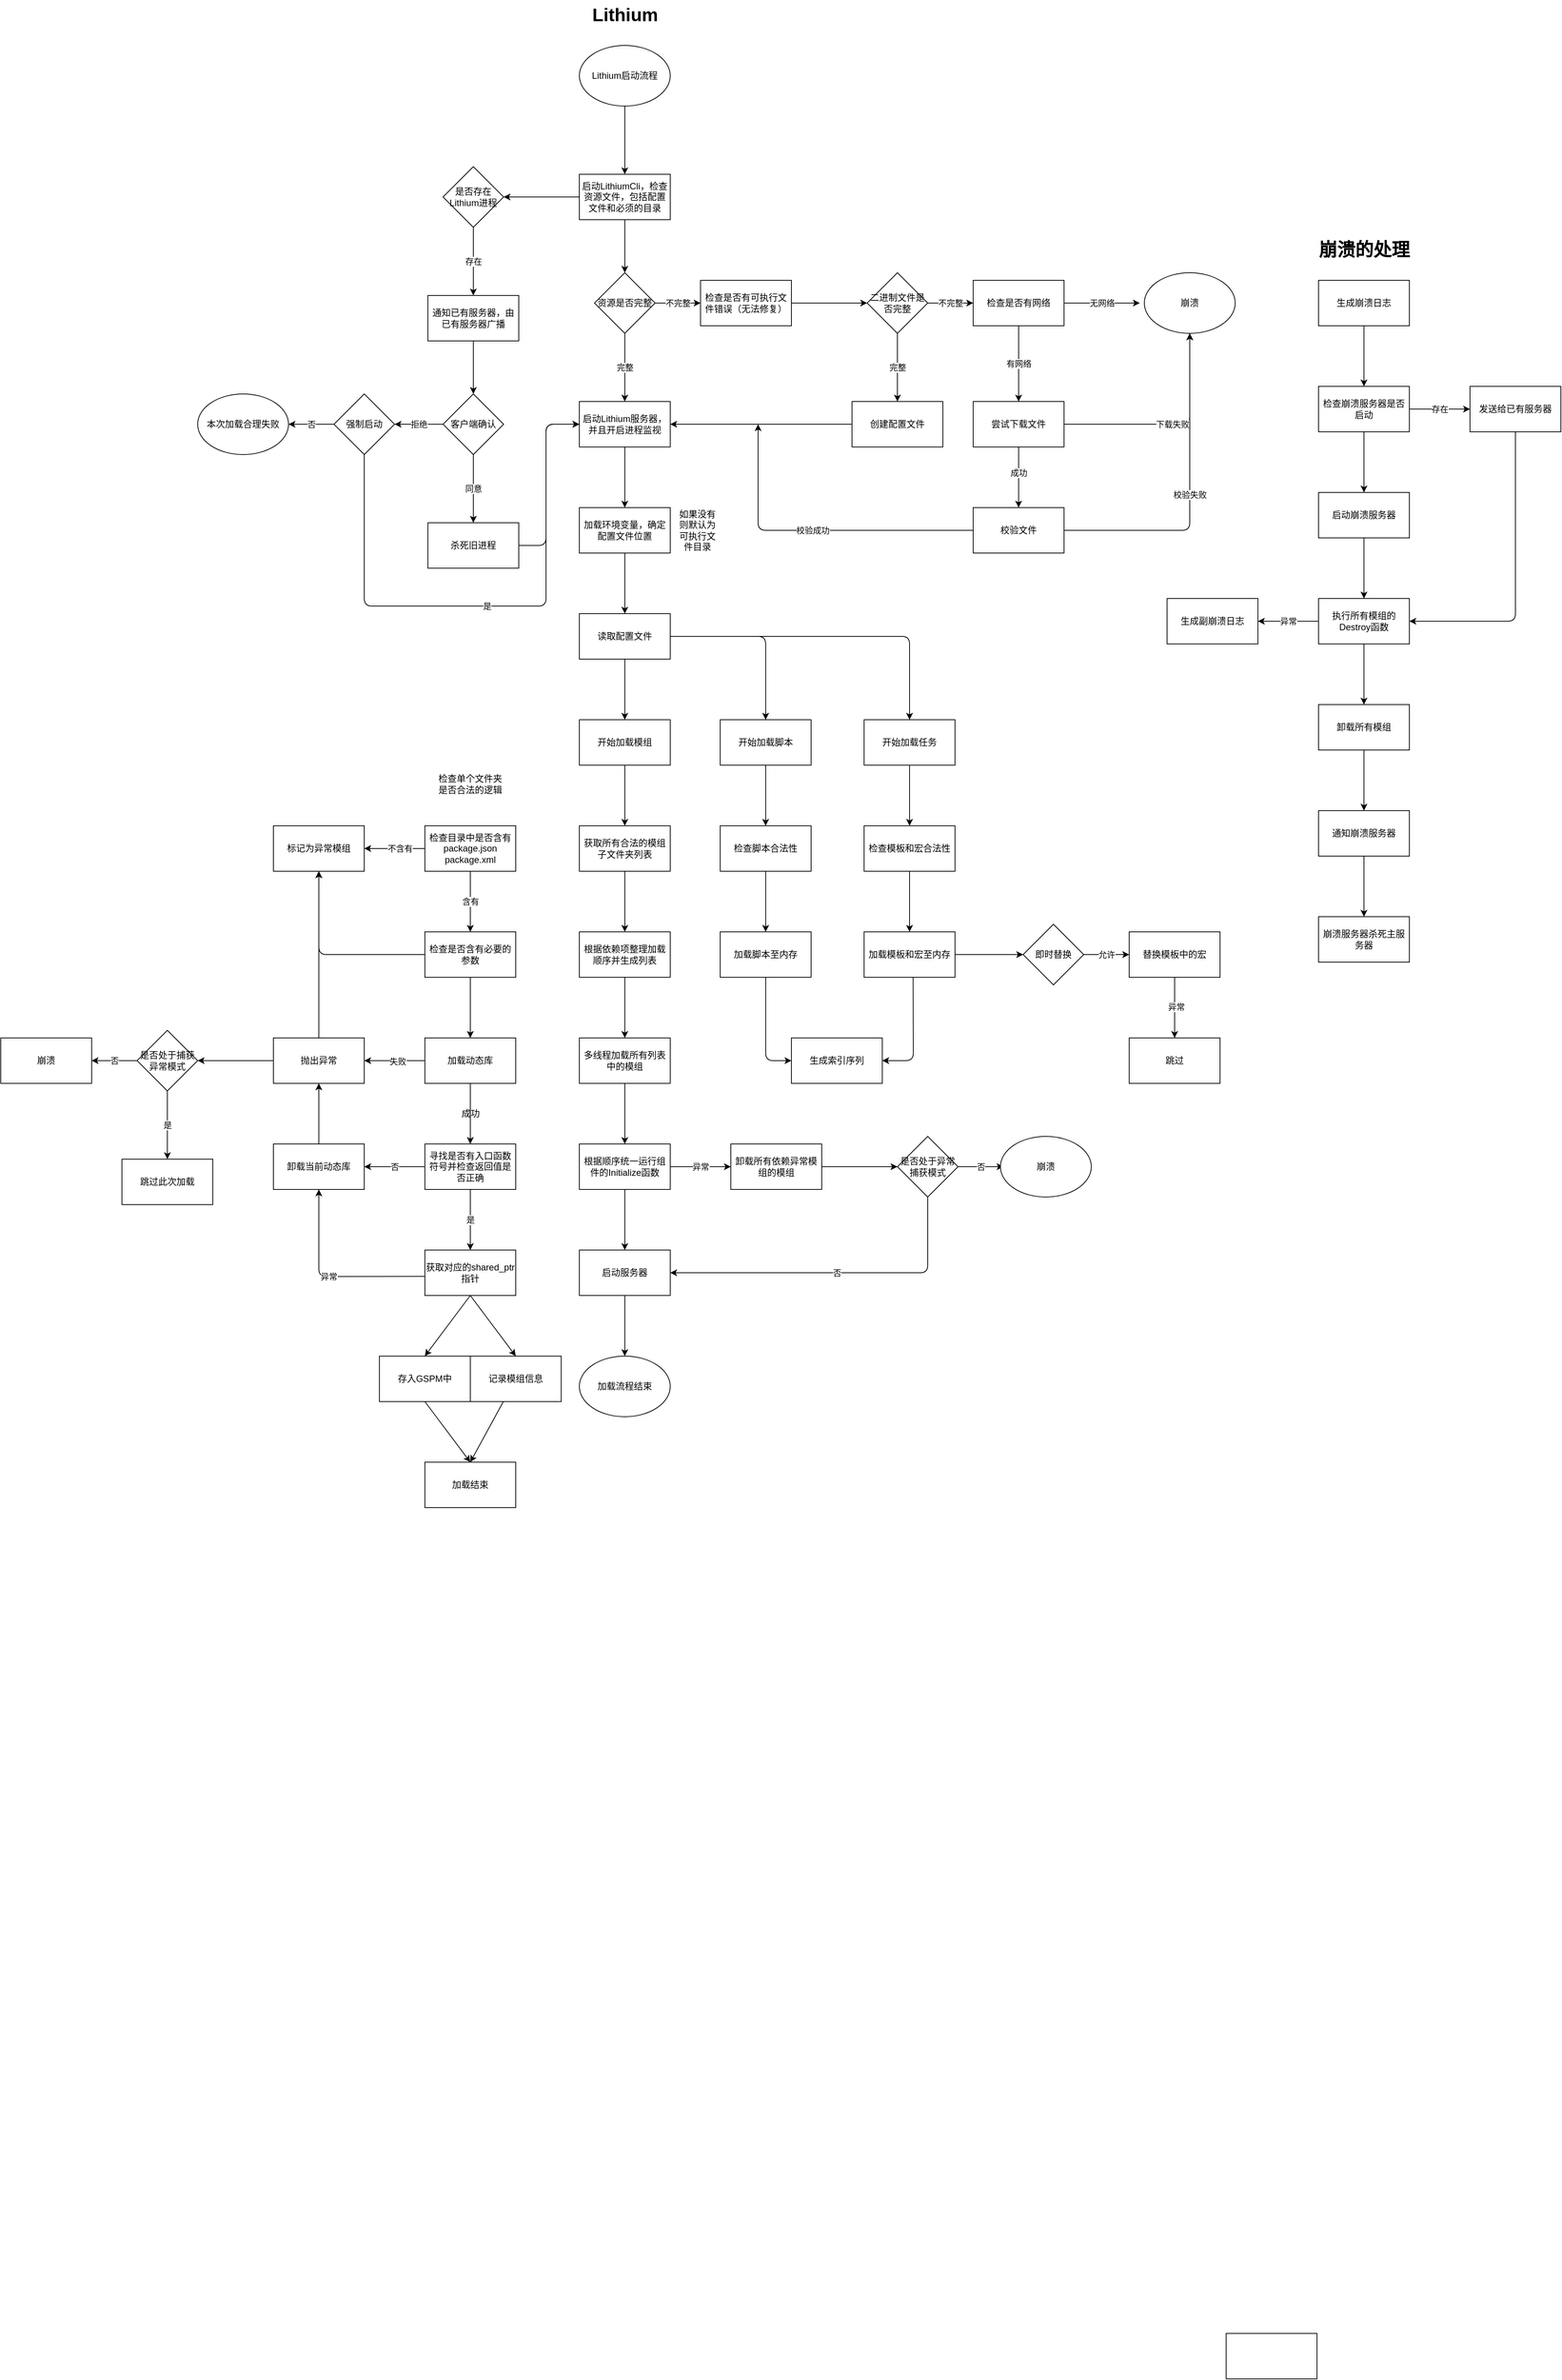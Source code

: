 <mxfile>
    <diagram id="9bGXkvnBnweaRexEZzzs" name="第 1 页">
        <mxGraphModel dx="1787" dy="633" grid="1" gridSize="10" guides="1" tooltips="1" connect="1" arrows="1" fold="1" page="1" pageScale="1" pageWidth="827" pageHeight="1169" math="0" shadow="0">
            <root>
                <mxCell id="0"/>
                <mxCell id="1" parent="0"/>
                <mxCell id="5" value="" style="edgeStyle=none;html=1;rounded=0;" parent="1" source="2" target="4" edge="1">
                    <mxGeometry relative="1" as="geometry"/>
                </mxCell>
                <mxCell id="2" value="Lithium启动流程" style="ellipse;whiteSpace=wrap;html=1;rounded=0;" parent="1" vertex="1">
                    <mxGeometry x="294" y="110" width="120" height="80" as="geometry"/>
                </mxCell>
                <mxCell id="9" value="" style="edgeStyle=none;html=1;rounded=0;" parent="1" source="4" target="8" edge="1">
                    <mxGeometry relative="1" as="geometry"/>
                </mxCell>
                <mxCell id="4" value="启动LithiumCli，检查资源文件，包括配置文件和必须的目录" style="whiteSpace=wrap;html=1;rounded=0;" parent="1" vertex="1">
                    <mxGeometry x="294" y="280" width="120" height="60" as="geometry"/>
                </mxCell>
                <mxCell id="6" value="Lithium" style="text;strokeColor=none;fillColor=none;html=1;fontSize=24;fontStyle=1;verticalAlign=middle;align=center;rounded=0;" parent="1" vertex="1">
                    <mxGeometry x="304" y="50" width="100" height="40" as="geometry"/>
                </mxCell>
                <mxCell id="8" value="资源是否完整" style="rhombus;whiteSpace=wrap;html=1;rounded=0;" parent="1" vertex="1">
                    <mxGeometry x="314" y="410" width="80" height="80" as="geometry"/>
                </mxCell>
                <mxCell id="57" value="" style="edgeStyle=none;html=1;" parent="1" source="14" target="56" edge="1">
                    <mxGeometry relative="1" as="geometry"/>
                </mxCell>
                <mxCell id="14" value="启动Lithium服务器，并且开启进程监视" style="whiteSpace=wrap;html=1;rounded=0;" parent="1" vertex="1">
                    <mxGeometry x="294" y="580" width="120" height="60" as="geometry"/>
                </mxCell>
                <mxCell id="20" value="" style="endArrow=classic;html=1;entryX=0.5;entryY=0;entryDx=0;entryDy=0;exitX=0.5;exitY=1;exitDx=0;exitDy=0;rounded=0;" parent="1" source="8" target="14" edge="1">
                    <mxGeometry relative="1" as="geometry">
                        <mxPoint x="440" y="520" as="sourcePoint"/>
                        <mxPoint x="410" y="600" as="targetPoint"/>
                    </mxGeometry>
                </mxCell>
                <mxCell id="21" value="完整" style="edgeLabel;resizable=0;html=1;align=center;verticalAlign=middle;rounded=0;" parent="20" connectable="0" vertex="1">
                    <mxGeometry relative="1" as="geometry"/>
                </mxCell>
                <mxCell id="27" value="" style="edgeStyle=none;html=1;rounded=0;" parent="1" source="22" target="26" edge="1">
                    <mxGeometry relative="1" as="geometry"/>
                </mxCell>
                <mxCell id="22" value="检查是否有可执行文件错误（无法修复）" style="whiteSpace=wrap;html=1;rounded=0;" parent="1" vertex="1">
                    <mxGeometry x="454" y="420" width="120" height="60" as="geometry"/>
                </mxCell>
                <mxCell id="24" value="" style="endArrow=classic;html=1;exitX=1;exitY=0.5;exitDx=0;exitDy=0;entryX=0;entryY=0.5;entryDx=0;entryDy=0;rounded=0;" parent="1" source="8" target="22" edge="1">
                    <mxGeometry relative="1" as="geometry">
                        <mxPoint x="450" y="520" as="sourcePoint"/>
                        <mxPoint x="550" y="520" as="targetPoint"/>
                    </mxGeometry>
                </mxCell>
                <mxCell id="25" value="不完整" style="edgeLabel;resizable=0;html=1;align=center;verticalAlign=middle;rounded=0;" parent="24" connectable="0" vertex="1">
                    <mxGeometry relative="1" as="geometry"/>
                </mxCell>
                <mxCell id="26" value="二进制文件是否完整" style="rhombus;whiteSpace=wrap;html=1;rounded=0;" parent="1" vertex="1">
                    <mxGeometry x="674" y="410" width="80" height="80" as="geometry"/>
                </mxCell>
                <mxCell id="30" value="检查是否有网络" style="whiteSpace=wrap;html=1;rounded=0;" parent="1" vertex="1">
                    <mxGeometry x="814" y="420" width="120" height="60" as="geometry"/>
                </mxCell>
                <mxCell id="32" value="" style="endArrow=classic;html=1;exitX=1;exitY=0.5;exitDx=0;exitDy=0;entryX=0;entryY=0.5;entryDx=0;entryDy=0;rounded=0;" parent="1" source="26" target="30" edge="1">
                    <mxGeometry relative="1" as="geometry">
                        <mxPoint x="800" y="640" as="sourcePoint"/>
                        <mxPoint x="900" y="640" as="targetPoint"/>
                    </mxGeometry>
                </mxCell>
                <mxCell id="33" value="不完整" style="edgeLabel;resizable=0;html=1;align=center;verticalAlign=middle;rounded=0;" parent="32" connectable="0" vertex="1">
                    <mxGeometry relative="1" as="geometry"/>
                </mxCell>
                <mxCell id="36" value="创建配置文件" style="whiteSpace=wrap;html=1;rounded=0;" parent="1" vertex="1">
                    <mxGeometry x="654" y="580" width="120" height="60" as="geometry"/>
                </mxCell>
                <mxCell id="38" value="" style="endArrow=classic;html=1;exitX=0.5;exitY=1;exitDx=0;exitDy=0;entryX=0.5;entryY=0;entryDx=0;entryDy=0;rounded=0;" parent="1" source="26" target="36" edge="1">
                    <mxGeometry relative="1" as="geometry">
                        <mxPoint x="630" y="520" as="sourcePoint"/>
                        <mxPoint x="730" y="520" as="targetPoint"/>
                    </mxGeometry>
                </mxCell>
                <mxCell id="39" value="完整" style="edgeLabel;resizable=0;html=1;align=center;verticalAlign=middle;rounded=0;" parent="38" connectable="0" vertex="1">
                    <mxGeometry relative="1" as="geometry"/>
                </mxCell>
                <mxCell id="65" value="" style="edgeStyle=none;html=1;" parent="1" source="48" target="64" edge="1">
                    <mxGeometry relative="1" as="geometry"/>
                </mxCell>
                <mxCell id="66" value="成功" style="edgeLabel;html=1;align=center;verticalAlign=middle;resizable=0;points=[];" parent="65" vertex="1" connectable="0">
                    <mxGeometry x="-0.145" relative="1" as="geometry">
                        <mxPoint as="offset"/>
                    </mxGeometry>
                </mxCell>
                <mxCell id="48" value="尝试下载文件" style="rounded=0;whiteSpace=wrap;html=1;" parent="1" vertex="1">
                    <mxGeometry x="814" y="580" width="120" height="60" as="geometry"/>
                </mxCell>
                <mxCell id="50" value="" style="endArrow=classic;html=1;entryX=0.5;entryY=1;entryDx=0;entryDy=0;exitX=1;exitY=0.5;exitDx=0;exitDy=0;" parent="1" source="48" target="233" edge="1">
                    <mxGeometry relative="1" as="geometry">
                        <mxPoint x="1134" y="609.71" as="sourcePoint"/>
                        <mxPoint x="1094" y="480" as="targetPoint"/>
                        <Array as="points">
                            <mxPoint x="1100" y="610"/>
                        </Array>
                    </mxGeometry>
                </mxCell>
                <mxCell id="51" value="下载失败" style="edgeLabel;resizable=0;html=1;align=center;verticalAlign=middle;" parent="50" connectable="0" vertex="1">
                    <mxGeometry relative="1" as="geometry"/>
                </mxCell>
                <mxCell id="75" value="" style="edgeStyle=none;html=1;" parent="1" source="56" target="74" edge="1">
                    <mxGeometry relative="1" as="geometry"/>
                </mxCell>
                <mxCell id="56" value="加载环境变量，确定配置文件位置" style="whiteSpace=wrap;html=1;rounded=0;" parent="1" vertex="1">
                    <mxGeometry x="294" y="720" width="120" height="60" as="geometry"/>
                </mxCell>
                <mxCell id="58" value="" style="endArrow=classic;html=1;exitX=1;exitY=0.5;exitDx=0;exitDy=0;entryX=0;entryY=0.5;entryDx=0;entryDy=0;" parent="1" source="30" edge="1">
                    <mxGeometry relative="1" as="geometry">
                        <mxPoint x="1060" y="560" as="sourcePoint"/>
                        <mxPoint x="1034" y="450.0" as="targetPoint"/>
                    </mxGeometry>
                </mxCell>
                <mxCell id="59" value="无网络" style="edgeLabel;resizable=0;html=1;align=center;verticalAlign=middle;" parent="58" connectable="0" vertex="1">
                    <mxGeometry relative="1" as="geometry"/>
                </mxCell>
                <mxCell id="60" value="" style="endArrow=classic;html=1;exitX=0.5;exitY=1;exitDx=0;exitDy=0;" parent="1" source="30" target="48" edge="1">
                    <mxGeometry relative="1" as="geometry">
                        <mxPoint x="900" y="560" as="sourcePoint"/>
                        <mxPoint x="1000" y="560" as="targetPoint"/>
                    </mxGeometry>
                </mxCell>
                <mxCell id="61" value="有网络" style="edgeLabel;resizable=0;html=1;align=center;verticalAlign=middle;" parent="60" connectable="0" vertex="1">
                    <mxGeometry relative="1" as="geometry"/>
                </mxCell>
                <mxCell id="62" value="如果没有则默认为可执行文件目录" style="text;html=1;strokeColor=none;fillColor=none;align=center;verticalAlign=middle;whiteSpace=wrap;rounded=0;" parent="1" vertex="1">
                    <mxGeometry x="420" y="735" width="60" height="30" as="geometry"/>
                </mxCell>
                <mxCell id="63" value="" style="endArrow=classic;html=1;exitX=0;exitY=0.5;exitDx=0;exitDy=0;entryX=1;entryY=0.5;entryDx=0;entryDy=0;" parent="1" source="36" target="14" edge="1">
                    <mxGeometry width="50" height="50" relative="1" as="geometry">
                        <mxPoint x="410" y="620" as="sourcePoint"/>
                        <mxPoint x="460" y="570" as="targetPoint"/>
                    </mxGeometry>
                </mxCell>
                <mxCell id="64" value="校验文件" style="rounded=0;whiteSpace=wrap;html=1;" parent="1" vertex="1">
                    <mxGeometry x="814" y="720" width="120" height="60" as="geometry"/>
                </mxCell>
                <mxCell id="67" value="" style="endArrow=classic;html=1;exitX=1;exitY=0.5;exitDx=0;exitDy=0;entryX=0.5;entryY=1;entryDx=0;entryDy=0;" parent="1" source="64" target="233" edge="1">
                    <mxGeometry relative="1" as="geometry">
                        <mxPoint x="980" y="650" as="sourcePoint"/>
                        <mxPoint x="1094" y="480" as="targetPoint"/>
                        <Array as="points">
                            <mxPoint x="1100" y="750"/>
                        </Array>
                    </mxGeometry>
                </mxCell>
                <mxCell id="68" value="校验失败" style="edgeLabel;resizable=0;html=1;align=center;verticalAlign=middle;" parent="67" connectable="0" vertex="1">
                    <mxGeometry relative="1" as="geometry"/>
                </mxCell>
                <mxCell id="77" value="" style="edgeStyle=none;html=1;" parent="1" source="74" target="76" edge="1">
                    <mxGeometry relative="1" as="geometry"/>
                </mxCell>
                <mxCell id="74" value="读取配置文件" style="whiteSpace=wrap;html=1;rounded=0;" parent="1" vertex="1">
                    <mxGeometry x="294" y="860" width="120" height="60" as="geometry"/>
                </mxCell>
                <mxCell id="79" value="" style="edgeStyle=none;html=1;" parent="1" source="76" target="78" edge="1">
                    <mxGeometry relative="1" as="geometry"/>
                </mxCell>
                <mxCell id="76" value="开始加载模组" style="whiteSpace=wrap;html=1;rounded=0;" parent="1" vertex="1">
                    <mxGeometry x="294" y="1000" width="120" height="60" as="geometry"/>
                </mxCell>
                <mxCell id="147" value="" style="edgeStyle=none;html=1;" parent="1" source="78" target="146" edge="1">
                    <mxGeometry relative="1" as="geometry"/>
                </mxCell>
                <mxCell id="78" value="获取所有合法的模组子文件夹列表" style="whiteSpace=wrap;html=1;rounded=0;" parent="1" vertex="1">
                    <mxGeometry x="294" y="1140" width="120" height="60" as="geometry"/>
                </mxCell>
                <mxCell id="83" value="检查单个文件夹是否合法的逻辑" style="text;html=1;strokeColor=none;fillColor=none;align=center;verticalAlign=middle;whiteSpace=wrap;rounded=0;" parent="1" vertex="1">
                    <mxGeometry x="105" y="1070" width="90" height="30" as="geometry"/>
                </mxCell>
                <mxCell id="90" value="" style="edgeStyle=none;html=1;" parent="1" source="84" target="89" edge="1">
                    <mxGeometry relative="1" as="geometry"/>
                </mxCell>
                <mxCell id="91" value="不含有" style="edgeLabel;html=1;align=center;verticalAlign=middle;resizable=0;points=[];" parent="90" vertex="1" connectable="0">
                    <mxGeometry x="-0.178" relative="1" as="geometry">
                        <mxPoint as="offset"/>
                    </mxGeometry>
                </mxCell>
                <mxCell id="84" value="检查目录中是否含有package.json&lt;br&gt;package.xml" style="rounded=0;whiteSpace=wrap;html=1;" parent="1" vertex="1">
                    <mxGeometry x="90" y="1140" width="120" height="60" as="geometry"/>
                </mxCell>
                <mxCell id="94" value="" style="edgeStyle=none;html=1;" parent="1" source="85" target="93" edge="1">
                    <mxGeometry relative="1" as="geometry"/>
                </mxCell>
                <mxCell id="85" value="检查是否含有必要的参数" style="whiteSpace=wrap;html=1;rounded=0;" parent="1" vertex="1">
                    <mxGeometry x="90" y="1280" width="120" height="60" as="geometry"/>
                </mxCell>
                <mxCell id="87" value="" style="endArrow=classic;html=1;exitX=0.5;exitY=1;exitDx=0;exitDy=0;entryX=0.5;entryY=0;entryDx=0;entryDy=0;" parent="1" source="84" target="85" edge="1">
                    <mxGeometry relative="1" as="geometry">
                        <mxPoint x="130" y="1270" as="sourcePoint"/>
                        <mxPoint x="230" y="1270" as="targetPoint"/>
                    </mxGeometry>
                </mxCell>
                <mxCell id="88" value="含有" style="edgeLabel;resizable=0;html=1;align=center;verticalAlign=middle;" parent="87" connectable="0" vertex="1">
                    <mxGeometry relative="1" as="geometry"/>
                </mxCell>
                <mxCell id="89" value="标记为异常模组" style="whiteSpace=wrap;html=1;rounded=0;" parent="1" vertex="1">
                    <mxGeometry x="-110" y="1140" width="120" height="60" as="geometry"/>
                </mxCell>
                <mxCell id="92" value="" style="endArrow=classic;html=1;entryX=0.5;entryY=1;entryDx=0;entryDy=0;exitX=0;exitY=0.5;exitDx=0;exitDy=0;" parent="1" source="85" target="89" edge="1">
                    <mxGeometry width="50" height="50" relative="1" as="geometry">
                        <mxPoint x="100" y="1300" as="sourcePoint"/>
                        <mxPoint x="150" y="1250" as="targetPoint"/>
                        <Array as="points">
                            <mxPoint x="-50" y="1310"/>
                        </Array>
                    </mxGeometry>
                </mxCell>
                <mxCell id="96" value="" style="edgeStyle=none;html=1;" parent="1" source="93" target="95" edge="1">
                    <mxGeometry relative="1" as="geometry"/>
                </mxCell>
                <mxCell id="99" value="" style="edgeStyle=none;html=1;" parent="1" source="93" target="98" edge="1">
                    <mxGeometry relative="1" as="geometry"/>
                </mxCell>
                <mxCell id="100" value="失败" style="edgeLabel;html=1;align=center;verticalAlign=middle;resizable=0;points=[];" parent="99" vertex="1" connectable="0">
                    <mxGeometry x="-0.106" y="1" relative="1" as="geometry">
                        <mxPoint as="offset"/>
                    </mxGeometry>
                </mxCell>
                <mxCell id="93" value="加载动态库" style="whiteSpace=wrap;html=1;rounded=0;" parent="1" vertex="1">
                    <mxGeometry x="90" y="1420" width="120" height="60" as="geometry"/>
                </mxCell>
                <mxCell id="95" value="寻找是否有入口函数符号并检查返回值是否正确" style="whiteSpace=wrap;html=1;rounded=0;" parent="1" vertex="1">
                    <mxGeometry x="90" y="1560" width="120" height="60" as="geometry"/>
                </mxCell>
                <mxCell id="97" value="成功" style="text;html=1;align=center;verticalAlign=middle;resizable=0;points=[];autosize=1;strokeColor=none;fillColor=none;" parent="1" vertex="1">
                    <mxGeometry x="125" y="1505" width="50" height="30" as="geometry"/>
                </mxCell>
                <mxCell id="105" value="" style="edgeStyle=none;html=1;" parent="1" source="98" target="104" edge="1">
                    <mxGeometry relative="1" as="geometry"/>
                </mxCell>
                <mxCell id="98" value="抛出异常" style="whiteSpace=wrap;html=1;rounded=0;" parent="1" vertex="1">
                    <mxGeometry x="-110" y="1420" width="120" height="60" as="geometry"/>
                </mxCell>
                <mxCell id="101" value="" style="endArrow=classic;html=1;exitX=0.5;exitY=0;exitDx=0;exitDy=0;" parent="1" source="98" edge="1">
                    <mxGeometry width="50" height="50" relative="1" as="geometry">
                        <mxPoint x="-130" y="1340" as="sourcePoint"/>
                        <mxPoint x="-50" y="1200" as="targetPoint"/>
                    </mxGeometry>
                </mxCell>
                <mxCell id="104" value="是否处于捕获异常模式" style="rhombus;whiteSpace=wrap;html=1;rounded=0;" parent="1" vertex="1">
                    <mxGeometry x="-290" y="1410" width="80" height="80" as="geometry"/>
                </mxCell>
                <mxCell id="106" value="跳过此次加载" style="whiteSpace=wrap;html=1;rounded=0;" parent="1" vertex="1">
                    <mxGeometry x="-310" y="1580" width="120" height="60" as="geometry"/>
                </mxCell>
                <mxCell id="109" value="" style="endArrow=classic;html=1;exitX=0.5;exitY=1;exitDx=0;exitDy=0;entryX=0.5;entryY=0;entryDx=0;entryDy=0;" parent="1" source="104" target="106" edge="1">
                    <mxGeometry relative="1" as="geometry">
                        <mxPoint x="-180" y="1530" as="sourcePoint"/>
                        <mxPoint x="-80" y="1530" as="targetPoint"/>
                    </mxGeometry>
                </mxCell>
                <mxCell id="110" value="是" style="edgeLabel;resizable=0;html=1;align=center;verticalAlign=middle;" parent="109" connectable="0" vertex="1">
                    <mxGeometry relative="1" as="geometry"/>
                </mxCell>
                <mxCell id="111" value="崩溃" style="whiteSpace=wrap;html=1;rounded=0;" parent="1" vertex="1">
                    <mxGeometry x="-470" y="1420" width="120" height="60" as="geometry"/>
                </mxCell>
                <mxCell id="113" value="" style="endArrow=classic;html=1;exitX=0;exitY=0.5;exitDx=0;exitDy=0;entryX=1;entryY=0.5;entryDx=0;entryDy=0;" parent="1" source="104" target="111" edge="1">
                    <mxGeometry relative="1" as="geometry">
                        <mxPoint x="-380" y="1440" as="sourcePoint"/>
                        <mxPoint x="-280" y="1440" as="targetPoint"/>
                    </mxGeometry>
                </mxCell>
                <mxCell id="114" value="否" style="edgeLabel;resizable=0;html=1;align=center;verticalAlign=middle;" parent="113" connectable="0" vertex="1">
                    <mxGeometry relative="1" as="geometry"/>
                </mxCell>
                <mxCell id="120" value="" style="edgeStyle=none;html=1;exitX=0.5;exitY=1;exitDx=0;exitDy=0;entryX=0.5;entryY=0;entryDx=0;entryDy=0;" parent="1" source="115" target="119" edge="1">
                    <mxGeometry relative="1" as="geometry"/>
                </mxCell>
                <mxCell id="115" value="获取对应的shared_ptr指针" style="whiteSpace=wrap;html=1;rounded=0;" parent="1" vertex="1">
                    <mxGeometry x="90" y="1700" width="120" height="60" as="geometry"/>
                </mxCell>
                <mxCell id="117" value="" style="endArrow=classic;html=1;exitX=0.5;exitY=1;exitDx=0;exitDy=0;" parent="1" source="95" target="115" edge="1">
                    <mxGeometry relative="1" as="geometry">
                        <mxPoint x="140" y="1610" as="sourcePoint"/>
                        <mxPoint x="240" y="1610" as="targetPoint"/>
                    </mxGeometry>
                </mxCell>
                <mxCell id="118" value="是" style="edgeLabel;resizable=0;html=1;align=center;verticalAlign=middle;" parent="117" connectable="0" vertex="1">
                    <mxGeometry relative="1" as="geometry"/>
                </mxCell>
                <mxCell id="119" value="存入GSPM中" style="whiteSpace=wrap;html=1;rounded=0;" parent="1" vertex="1">
                    <mxGeometry x="30" y="1840" width="120" height="60" as="geometry"/>
                </mxCell>
                <mxCell id="133" value="" style="edgeStyle=none;html=1;entryX=0.5;entryY=0;entryDx=0;entryDy=0;" parent="1" source="121" target="132" edge="1">
                    <mxGeometry relative="1" as="geometry"/>
                </mxCell>
                <mxCell id="121" value="记录模组信息" style="whiteSpace=wrap;html=1;rounded=0;" parent="1" vertex="1">
                    <mxGeometry x="150" y="1840" width="120" height="60" as="geometry"/>
                </mxCell>
                <mxCell id="131" value="" style="endArrow=classic;html=1;exitX=0.5;exitY=1;exitDx=0;exitDy=0;entryX=0.5;entryY=0;entryDx=0;entryDy=0;" parent="1" source="115" target="121" edge="1">
                    <mxGeometry width="50" height="50" relative="1" as="geometry">
                        <mxPoint x="120" y="1830" as="sourcePoint"/>
                        <mxPoint x="170" y="1780" as="targetPoint"/>
                    </mxGeometry>
                </mxCell>
                <mxCell id="132" value="加载结束" style="whiteSpace=wrap;html=1;rounded=0;" parent="1" vertex="1">
                    <mxGeometry x="90" y="1980" width="120" height="60" as="geometry"/>
                </mxCell>
                <mxCell id="134" value="" style="endArrow=classic;html=1;exitX=0.5;exitY=1;exitDx=0;exitDy=0;entryX=0.5;entryY=0;entryDx=0;entryDy=0;" parent="1" source="119" target="132" edge="1">
                    <mxGeometry width="50" height="50" relative="1" as="geometry">
                        <mxPoint x="120" y="1910" as="sourcePoint"/>
                        <mxPoint x="170" y="1860" as="targetPoint"/>
                    </mxGeometry>
                </mxCell>
                <mxCell id="139" value="" style="endArrow=classic;html=1;exitX=0.002;exitY=0.579;exitDx=0;exitDy=0;exitPerimeter=0;entryX=0.5;entryY=1;entryDx=0;entryDy=0;" parent="1" source="115" target="141" edge="1">
                    <mxGeometry relative="1" as="geometry">
                        <mxPoint x="50" y="1650" as="sourcePoint"/>
                        <mxPoint x="10" y="1670" as="targetPoint"/>
                        <Array as="points">
                            <mxPoint x="-50" y="1735"/>
                        </Array>
                    </mxGeometry>
                </mxCell>
                <mxCell id="140" value="异常" style="edgeLabel;resizable=0;html=1;align=center;verticalAlign=middle;" parent="139" connectable="0" vertex="1">
                    <mxGeometry relative="1" as="geometry"/>
                </mxCell>
                <mxCell id="141" value="卸载当前动态库" style="whiteSpace=wrap;html=1;rounded=0;" parent="1" vertex="1">
                    <mxGeometry x="-110" y="1560" width="120" height="60" as="geometry"/>
                </mxCell>
                <mxCell id="143" value="" style="endArrow=classic;html=1;exitX=0;exitY=0.5;exitDx=0;exitDy=0;entryX=1;entryY=0.5;entryDx=0;entryDy=0;" parent="1" source="95" target="141" edge="1">
                    <mxGeometry relative="1" as="geometry">
                        <mxPoint x="-90" y="1510" as="sourcePoint"/>
                        <mxPoint x="10" y="1510" as="targetPoint"/>
                    </mxGeometry>
                </mxCell>
                <mxCell id="144" value="否" style="edgeLabel;resizable=0;html=1;align=center;verticalAlign=middle;" parent="143" connectable="0" vertex="1">
                    <mxGeometry relative="1" as="geometry"/>
                </mxCell>
                <mxCell id="145" value="" style="endArrow=classic;html=1;exitX=0.5;exitY=0;exitDx=0;exitDy=0;entryX=0.5;entryY=1;entryDx=0;entryDy=0;" parent="1" source="141" target="98" edge="1">
                    <mxGeometry width="50" height="50" relative="1" as="geometry">
                        <mxPoint x="-70" y="1530" as="sourcePoint"/>
                        <mxPoint x="-20" y="1480" as="targetPoint"/>
                    </mxGeometry>
                </mxCell>
                <mxCell id="149" value="" style="edgeStyle=none;html=1;" parent="1" source="146" target="148" edge="1">
                    <mxGeometry relative="1" as="geometry"/>
                </mxCell>
                <mxCell id="146" value="根据依赖项整理加载顺序并生成列表" style="whiteSpace=wrap;html=1;rounded=0;" parent="1" vertex="1">
                    <mxGeometry x="294" y="1280" width="120" height="60" as="geometry"/>
                </mxCell>
                <mxCell id="152" value="" style="edgeStyle=none;html=1;" parent="1" source="148" target="151" edge="1">
                    <mxGeometry relative="1" as="geometry"/>
                </mxCell>
                <mxCell id="148" value="多线程加载所有列表中的模组" style="whiteSpace=wrap;html=1;rounded=0;" parent="1" vertex="1">
                    <mxGeometry x="294" y="1420" width="120" height="60" as="geometry"/>
                </mxCell>
                <mxCell id="170" value="" style="edgeStyle=none;html=1;" parent="1" source="151" target="169" edge="1">
                    <mxGeometry relative="1" as="geometry"/>
                </mxCell>
                <mxCell id="151" value="根据顺序统一运行组件的Initialize函数" style="whiteSpace=wrap;html=1;rounded=0;" parent="1" vertex="1">
                    <mxGeometry x="294" y="1560" width="120" height="60" as="geometry"/>
                </mxCell>
                <mxCell id="163" value="" style="edgeStyle=none;html=1;" parent="1" source="153" target="162" edge="1">
                    <mxGeometry relative="1" as="geometry"/>
                </mxCell>
                <mxCell id="153" value="卸载所有依赖异常模组的模组" style="whiteSpace=wrap;html=1;rounded=0;" parent="1" vertex="1">
                    <mxGeometry x="494" y="1560" width="120" height="60" as="geometry"/>
                </mxCell>
                <mxCell id="157" value="" style="endArrow=classic;html=1;exitX=1;exitY=0.5;exitDx=0;exitDy=0;entryX=0;entryY=0.5;entryDx=0;entryDy=0;" parent="1" source="151" target="153" edge="1">
                    <mxGeometry relative="1" as="geometry">
                        <mxPoint x="300" y="1710" as="sourcePoint"/>
                        <mxPoint x="400" y="1710" as="targetPoint"/>
                    </mxGeometry>
                </mxCell>
                <mxCell id="158" value="异常" style="edgeLabel;resizable=0;html=1;align=center;verticalAlign=middle;" parent="157" connectable="0" vertex="1">
                    <mxGeometry relative="1" as="geometry"/>
                </mxCell>
                <mxCell id="159" value="" style="whiteSpace=wrap;html=1;rounded=0;" parent="1" vertex="1">
                    <mxGeometry x="1148" y="3130" width="120" height="60" as="geometry"/>
                </mxCell>
                <mxCell id="162" value="是否处于异常捕获模式" style="rhombus;whiteSpace=wrap;html=1;rounded=0;" parent="1" vertex="1">
                    <mxGeometry x="714" y="1550" width="80" height="80" as="geometry"/>
                </mxCell>
                <mxCell id="166" value="" style="endArrow=classic;html=1;exitX=1;exitY=0.5;exitDx=0;exitDy=0;entryX=0;entryY=0.5;entryDx=0;entryDy=0;" parent="1" source="162" edge="1">
                    <mxGeometry relative="1" as="geometry">
                        <mxPoint x="774" y="1519.73" as="sourcePoint"/>
                        <mxPoint x="854" y="1590" as="targetPoint"/>
                    </mxGeometry>
                </mxCell>
                <mxCell id="167" value="否" style="edgeLabel;resizable=0;html=1;align=center;verticalAlign=middle;" parent="166" connectable="0" vertex="1">
                    <mxGeometry relative="1" as="geometry"/>
                </mxCell>
                <mxCell id="225" value="" style="edgeStyle=none;html=1;" parent="1" source="169" edge="1">
                    <mxGeometry relative="1" as="geometry">
                        <mxPoint x="354" y="1840" as="targetPoint"/>
                    </mxGeometry>
                </mxCell>
                <mxCell id="169" value="启动服务器" style="whiteSpace=wrap;html=1;rounded=0;" parent="1" vertex="1">
                    <mxGeometry x="294" y="1700" width="120" height="60" as="geometry"/>
                </mxCell>
                <mxCell id="173" value="是否存在Lithium进程" style="rhombus;whiteSpace=wrap;html=1;rounded=0;" parent="1" vertex="1">
                    <mxGeometry x="114" y="270" width="80" height="80" as="geometry"/>
                </mxCell>
                <mxCell id="177" value="" style="endArrow=classic;html=1;entryX=1;entryY=0.5;entryDx=0;entryDy=0;exitX=0;exitY=0.5;exitDx=0;exitDy=0;" parent="1" source="4" target="173" edge="1">
                    <mxGeometry width="50" height="50" relative="1" as="geometry">
                        <mxPoint x="290" y="310" as="sourcePoint"/>
                        <mxPoint x="260" y="220" as="targetPoint"/>
                    </mxGeometry>
                </mxCell>
                <mxCell id="184" value="" style="edgeStyle=none;html=1;" parent="1" source="179" target="183" edge="1">
                    <mxGeometry relative="1" as="geometry"/>
                </mxCell>
                <mxCell id="179" value="通知已有服务器，由已有服务器广播" style="whiteSpace=wrap;html=1;rounded=0;" parent="1" vertex="1">
                    <mxGeometry x="94" y="440" width="120" height="60" as="geometry"/>
                </mxCell>
                <mxCell id="181" value="" style="endArrow=classic;html=1;exitX=0.5;exitY=1;exitDx=0;exitDy=0;" parent="1" source="173" target="179" edge="1">
                    <mxGeometry relative="1" as="geometry">
                        <mxPoint x="140" y="390" as="sourcePoint"/>
                        <mxPoint x="240" y="390" as="targetPoint"/>
                    </mxGeometry>
                </mxCell>
                <mxCell id="182" value="存在" style="edgeLabel;resizable=0;html=1;align=center;verticalAlign=middle;" parent="181" connectable="0" vertex="1">
                    <mxGeometry relative="1" as="geometry"/>
                </mxCell>
                <mxCell id="183" value="客户端确认" style="rhombus;whiteSpace=wrap;html=1;rounded=0;" parent="1" vertex="1">
                    <mxGeometry x="114" y="570" width="80" height="80" as="geometry"/>
                </mxCell>
                <mxCell id="185" value="杀死旧进程" style="whiteSpace=wrap;html=1;rounded=0;" parent="1" vertex="1">
                    <mxGeometry x="94" y="740" width="120" height="60" as="geometry"/>
                </mxCell>
                <mxCell id="187" value="" style="endArrow=classic;html=1;exitX=0.5;exitY=1;exitDx=0;exitDy=0;entryX=0.5;entryY=0;entryDx=0;entryDy=0;" parent="1" source="183" target="185" edge="1">
                    <mxGeometry relative="1" as="geometry">
                        <mxPoint x="140" y="630" as="sourcePoint"/>
                        <mxPoint x="240" y="630" as="targetPoint"/>
                    </mxGeometry>
                </mxCell>
                <mxCell id="188" value="同意" style="edgeLabel;resizable=0;html=1;align=center;verticalAlign=middle;" parent="187" connectable="0" vertex="1">
                    <mxGeometry relative="1" as="geometry"/>
                </mxCell>
                <mxCell id="191" value="" style="endArrow=classic;html=1;exitX=0;exitY=0.5;exitDx=0;exitDy=0;entryX=1;entryY=0.5;entryDx=0;entryDy=0;" parent="1" source="183" target="193" edge="1">
                    <mxGeometry relative="1" as="geometry">
                        <mxPoint x="140" y="630" as="sourcePoint"/>
                        <mxPoint x="54" y="610" as="targetPoint"/>
                    </mxGeometry>
                </mxCell>
                <mxCell id="192" value="拒绝" style="edgeLabel;resizable=0;html=1;align=center;verticalAlign=middle;" parent="191" connectable="0" vertex="1">
                    <mxGeometry relative="1" as="geometry"/>
                </mxCell>
                <mxCell id="193" value="强制启动" style="rhombus;whiteSpace=wrap;html=1;" parent="1" vertex="1">
                    <mxGeometry x="-30" y="570" width="80" height="80" as="geometry"/>
                </mxCell>
                <mxCell id="199" value="本次加载合理失败" style="ellipse;whiteSpace=wrap;html=1;" parent="1" vertex="1">
                    <mxGeometry x="-210" y="570" width="120" height="80" as="geometry"/>
                </mxCell>
                <mxCell id="200" value="" style="endArrow=classic;html=1;exitX=0;exitY=0.5;exitDx=0;exitDy=0;entryX=1;entryY=0.5;entryDx=0;entryDy=0;" parent="1" source="193" target="199" edge="1">
                    <mxGeometry relative="1" as="geometry">
                        <mxPoint y="680" as="sourcePoint"/>
                        <mxPoint x="100" y="680" as="targetPoint"/>
                    </mxGeometry>
                </mxCell>
                <mxCell id="201" value="否" style="edgeLabel;resizable=0;html=1;align=center;verticalAlign=middle;" parent="200" connectable="0" vertex="1">
                    <mxGeometry relative="1" as="geometry"/>
                </mxCell>
                <mxCell id="202" value="" style="endArrow=classic;html=1;exitX=1;exitY=0.5;exitDx=0;exitDy=0;entryX=0;entryY=0.5;entryDx=0;entryDy=0;" parent="1" source="185" target="14" edge="1">
                    <mxGeometry width="50" height="50" relative="1" as="geometry">
                        <mxPoint x="170" y="700" as="sourcePoint"/>
                        <mxPoint x="220" y="650" as="targetPoint"/>
                        <Array as="points">
                            <mxPoint x="250" y="770"/>
                            <mxPoint x="250" y="610"/>
                        </Array>
                    </mxGeometry>
                </mxCell>
                <mxCell id="205" value="" style="endArrow=classic;html=1;exitX=0.5;exitY=1;exitDx=0;exitDy=0;entryX=0;entryY=0.5;entryDx=0;entryDy=0;" parent="1" source="193" target="14" edge="1">
                    <mxGeometry relative="1" as="geometry">
                        <mxPoint x="-30" y="680" as="sourcePoint"/>
                        <mxPoint x="10" y="840" as="targetPoint"/>
                        <Array as="points">
                            <mxPoint x="10" y="850"/>
                            <mxPoint x="250" y="850"/>
                            <mxPoint x="250" y="610"/>
                        </Array>
                    </mxGeometry>
                </mxCell>
                <mxCell id="206" value="是" style="edgeLabel;resizable=0;html=1;align=center;verticalAlign=middle;" parent="205" connectable="0" vertex="1">
                    <mxGeometry relative="1" as="geometry"/>
                </mxCell>
                <mxCell id="210" value="" style="edgeStyle=none;html=1;" parent="1" source="207" target="209" edge="1">
                    <mxGeometry relative="1" as="geometry"/>
                </mxCell>
                <mxCell id="207" value="开始加载脚本" style="rounded=0;whiteSpace=wrap;html=1;" parent="1" vertex="1">
                    <mxGeometry x="480" y="1000" width="120" height="60" as="geometry"/>
                </mxCell>
                <mxCell id="208" value="" style="endArrow=classic;html=1;exitX=1;exitY=0.5;exitDx=0;exitDy=0;entryX=0.5;entryY=0;entryDx=0;entryDy=0;" parent="1" source="74" target="207" edge="1">
                    <mxGeometry width="50" height="50" relative="1" as="geometry">
                        <mxPoint x="440" y="980" as="sourcePoint"/>
                        <mxPoint x="490" y="930" as="targetPoint"/>
                        <Array as="points">
                            <mxPoint x="540" y="890"/>
                        </Array>
                    </mxGeometry>
                </mxCell>
                <mxCell id="212" value="" style="edgeStyle=none;html=1;" parent="1" source="209" target="211" edge="1">
                    <mxGeometry relative="1" as="geometry"/>
                </mxCell>
                <mxCell id="209" value="检查脚本合法性" style="whiteSpace=wrap;html=1;rounded=0;" parent="1" vertex="1">
                    <mxGeometry x="480" y="1140" width="120" height="60" as="geometry"/>
                </mxCell>
                <mxCell id="211" value="加载脚本至内存" style="whiteSpace=wrap;html=1;rounded=0;" parent="1" vertex="1">
                    <mxGeometry x="480" y="1280" width="120" height="60" as="geometry"/>
                </mxCell>
                <mxCell id="215" value="" style="edgeStyle=none;html=1;" parent="1" source="213" target="214" edge="1">
                    <mxGeometry relative="1" as="geometry"/>
                </mxCell>
                <mxCell id="213" value="开始加载任务" style="rounded=0;whiteSpace=wrap;html=1;" parent="1" vertex="1">
                    <mxGeometry x="670" y="1000" width="120" height="60" as="geometry"/>
                </mxCell>
                <mxCell id="217" value="" style="edgeStyle=none;html=1;" parent="1" source="214" target="216" edge="1">
                    <mxGeometry relative="1" as="geometry"/>
                </mxCell>
                <mxCell id="235" value="" style="edgeStyle=none;html=1;exitX=1;exitY=0.5;exitDx=0;exitDy=0;" parent="1" source="216" edge="1">
                    <mxGeometry relative="1" as="geometry">
                        <mxPoint x="880" y="1310.0" as="targetPoint"/>
                    </mxGeometry>
                </mxCell>
                <mxCell id="214" value="检查模板和宏合法性" style="whiteSpace=wrap;html=1;rounded=0;" parent="1" vertex="1">
                    <mxGeometry x="670" y="1140" width="120" height="60" as="geometry"/>
                </mxCell>
                <mxCell id="216" value="加载模板和宏至内存" style="rounded=0;whiteSpace=wrap;html=1;" parent="1" vertex="1">
                    <mxGeometry x="670" y="1280" width="120" height="60" as="geometry"/>
                </mxCell>
                <mxCell id="218" value="生成索引序列" style="whiteSpace=wrap;html=1;rounded=0;" parent="1" vertex="1">
                    <mxGeometry x="574" y="1420" width="120" height="60" as="geometry"/>
                </mxCell>
                <mxCell id="220" value="" style="endArrow=classic;html=1;exitX=0.539;exitY=1;exitDx=0;exitDy=0;exitPerimeter=0;entryX=1;entryY=0.5;entryDx=0;entryDy=0;" parent="1" source="216" target="218" edge="1">
                    <mxGeometry width="50" height="50" relative="1" as="geometry">
                        <mxPoint x="590" y="1410" as="sourcePoint"/>
                        <mxPoint x="640" y="1360" as="targetPoint"/>
                        <Array as="points">
                            <mxPoint x="735" y="1450"/>
                        </Array>
                    </mxGeometry>
                </mxCell>
                <mxCell id="221" value="" style="endArrow=classic;html=1;exitX=0.5;exitY=1;exitDx=0;exitDy=0;entryX=0;entryY=0.5;entryDx=0;entryDy=0;" parent="1" source="211" target="218" edge="1">
                    <mxGeometry width="50" height="50" relative="1" as="geometry">
                        <mxPoint x="590" y="1410" as="sourcePoint"/>
                        <mxPoint x="640" y="1360" as="targetPoint"/>
                        <Array as="points">
                            <mxPoint x="540" y="1450"/>
                        </Array>
                    </mxGeometry>
                </mxCell>
                <mxCell id="226" value="加载流程结束" style="ellipse;whiteSpace=wrap;html=1;" parent="1" vertex="1">
                    <mxGeometry x="294" y="1840" width="120" height="80" as="geometry"/>
                </mxCell>
                <mxCell id="228" value="" style="endArrow=classic;html=1;exitX=0.5;exitY=1;exitDx=0;exitDy=0;entryX=1;entryY=0.5;entryDx=0;entryDy=0;" parent="1" source="162" target="169" edge="1">
                    <mxGeometry relative="1" as="geometry">
                        <mxPoint x="610" y="1690" as="sourcePoint"/>
                        <mxPoint x="710" y="1690" as="targetPoint"/>
                        <Array as="points">
                            <mxPoint x="754" y="1730"/>
                        </Array>
                    </mxGeometry>
                </mxCell>
                <mxCell id="229" value="否" style="edgeLabel;resizable=0;html=1;align=center;verticalAlign=middle;" parent="228" connectable="0" vertex="1">
                    <mxGeometry relative="1" as="geometry"/>
                </mxCell>
                <mxCell id="230" value="" style="endArrow=classic;html=1;exitX=1;exitY=0.5;exitDx=0;exitDy=0;entryX=0.5;entryY=0;entryDx=0;entryDy=0;" parent="1" source="74" target="213" edge="1">
                    <mxGeometry width="50" height="50" relative="1" as="geometry">
                        <mxPoint x="590" y="840" as="sourcePoint"/>
                        <mxPoint x="640" y="790" as="targetPoint"/>
                        <Array as="points">
                            <mxPoint x="730" y="890"/>
                        </Array>
                    </mxGeometry>
                </mxCell>
                <mxCell id="231" value="" style="endArrow=classic;html=1;exitX=0;exitY=0.5;exitDx=0;exitDy=0;" parent="1" source="64" edge="1">
                    <mxGeometry relative="1" as="geometry">
                        <mxPoint x="680" y="670" as="sourcePoint"/>
                        <mxPoint x="530" y="610" as="targetPoint"/>
                        <Array as="points">
                            <mxPoint x="530" y="750"/>
                        </Array>
                    </mxGeometry>
                </mxCell>
                <mxCell id="232" value="校验成功" style="edgeLabel;resizable=0;html=1;align=center;verticalAlign=middle;" parent="231" connectable="0" vertex="1">
                    <mxGeometry relative="1" as="geometry"/>
                </mxCell>
                <mxCell id="233" value="崩溃" style="ellipse;whiteSpace=wrap;html=1;" parent="1" vertex="1">
                    <mxGeometry x="1040" y="410" width="120" height="80" as="geometry"/>
                </mxCell>
                <mxCell id="236" value="崩溃" style="ellipse;whiteSpace=wrap;html=1;" parent="1" vertex="1">
                    <mxGeometry x="850" y="1550" width="120" height="80" as="geometry"/>
                </mxCell>
                <mxCell id="237" value="即时替换" style="rhombus;whiteSpace=wrap;html=1;" parent="1" vertex="1">
                    <mxGeometry x="880" y="1270" width="80" height="80" as="geometry"/>
                </mxCell>
                <mxCell id="238" value="替换模板中的宏" style="whiteSpace=wrap;html=1;" parent="1" vertex="1">
                    <mxGeometry x="1020" y="1280" width="120" height="60" as="geometry"/>
                </mxCell>
                <mxCell id="240" value="" style="endArrow=classic;html=1;exitX=1;exitY=0.5;exitDx=0;exitDy=0;entryX=0;entryY=0.5;entryDx=0;entryDy=0;" parent="1" source="237" target="238" edge="1">
                    <mxGeometry relative="1" as="geometry">
                        <mxPoint x="810" y="1450" as="sourcePoint"/>
                        <mxPoint x="910" y="1450" as="targetPoint"/>
                    </mxGeometry>
                </mxCell>
                <mxCell id="241" value="允许" style="edgeLabel;resizable=0;html=1;align=center;verticalAlign=middle;" parent="240" connectable="0" vertex="1">
                    <mxGeometry relative="1" as="geometry"/>
                </mxCell>
                <mxCell id="243" value="跳过" style="whiteSpace=wrap;html=1;" parent="1" vertex="1">
                    <mxGeometry x="1020" y="1420" width="120" height="60" as="geometry"/>
                </mxCell>
                <mxCell id="246" value="" style="endArrow=classic;html=1;exitX=0.5;exitY=1;exitDx=0;exitDy=0;entryX=0.5;entryY=0;entryDx=0;entryDy=0;" parent="1" source="238" target="243" edge="1">
                    <mxGeometry relative="1" as="geometry">
                        <mxPoint x="1130" y="1230" as="sourcePoint"/>
                        <mxPoint x="1230" y="1230" as="targetPoint"/>
                        <Array as="points"/>
                    </mxGeometry>
                </mxCell>
                <mxCell id="248" value="异常" style="edgeLabel;html=1;align=center;verticalAlign=middle;resizable=0;points=[];" parent="246" vertex="1" connectable="0">
                    <mxGeometry x="-0.043" y="2" relative="1" as="geometry">
                        <mxPoint as="offset"/>
                    </mxGeometry>
                </mxCell>
                <mxCell id="252" value="" style="edgeStyle=none;html=1;" parent="1" source="249" target="251" edge="1">
                    <mxGeometry relative="1" as="geometry"/>
                </mxCell>
                <mxCell id="249" value="生成崩溃日志" style="rounded=0;whiteSpace=wrap;html=1;" parent="1" vertex="1">
                    <mxGeometry x="1270" y="420" width="120" height="60" as="geometry"/>
                </mxCell>
                <mxCell id="250" value="崩溃的处理" style="text;strokeColor=none;fillColor=none;html=1;fontSize=24;fontStyle=1;verticalAlign=middle;align=center;" parent="1" vertex="1">
                    <mxGeometry x="1280" y="360" width="100" height="40" as="geometry"/>
                </mxCell>
                <mxCell id="258" value="" style="edgeStyle=none;html=1;" parent="1" source="251" target="257" edge="1">
                    <mxGeometry relative="1" as="geometry"/>
                </mxCell>
                <mxCell id="251" value="检查崩溃服务器是否启动" style="whiteSpace=wrap;html=1;rounded=0;" parent="1" vertex="1">
                    <mxGeometry x="1270" y="560" width="120" height="60" as="geometry"/>
                </mxCell>
                <mxCell id="253" value="发送给已有服务器" style="whiteSpace=wrap;html=1;rounded=0;" parent="1" vertex="1">
                    <mxGeometry x="1470" y="560" width="120" height="60" as="geometry"/>
                </mxCell>
                <mxCell id="255" value="" style="endArrow=classic;html=1;exitX=1;exitY=0.5;exitDx=0;exitDy=0;entryX=0;entryY=0.5;entryDx=0;entryDy=0;" parent="1" source="251" target="253" edge="1">
                    <mxGeometry relative="1" as="geometry">
                        <mxPoint x="1158" y="510" as="sourcePoint"/>
                        <mxPoint x="1258" y="510" as="targetPoint"/>
                    </mxGeometry>
                </mxCell>
                <mxCell id="256" value="存在" style="edgeLabel;resizable=0;html=1;align=center;verticalAlign=middle;" parent="255" connectable="0" vertex="1">
                    <mxGeometry relative="1" as="geometry"/>
                </mxCell>
                <mxCell id="260" value="" style="edgeStyle=none;html=1;" parent="1" source="257" target="259" edge="1">
                    <mxGeometry relative="1" as="geometry"/>
                </mxCell>
                <mxCell id="257" value="启动崩溃服务器" style="whiteSpace=wrap;html=1;rounded=0;" parent="1" vertex="1">
                    <mxGeometry x="1270" y="700" width="120" height="60" as="geometry"/>
                </mxCell>
                <mxCell id="262" value="" style="edgeStyle=none;html=1;" parent="1" source="259" target="261" edge="1">
                    <mxGeometry relative="1" as="geometry"/>
                </mxCell>
                <mxCell id="259" value="执行所有模组的Destroy函数" style="whiteSpace=wrap;html=1;rounded=0;" parent="1" vertex="1">
                    <mxGeometry x="1270" y="840" width="120" height="60" as="geometry"/>
                </mxCell>
                <mxCell id="264" value="" style="edgeStyle=none;html=1;" parent="1" source="261" target="263" edge="1">
                    <mxGeometry relative="1" as="geometry"/>
                </mxCell>
                <mxCell id="261" value="卸载所有模组" style="whiteSpace=wrap;html=1;rounded=0;" parent="1" vertex="1">
                    <mxGeometry x="1270" y="980" width="120" height="60" as="geometry"/>
                </mxCell>
                <mxCell id="266" value="" style="edgeStyle=none;html=1;" parent="1" source="263" target="265" edge="1">
                    <mxGeometry relative="1" as="geometry"/>
                </mxCell>
                <mxCell id="263" value="通知崩溃服务器" style="whiteSpace=wrap;html=1;rounded=0;" parent="1" vertex="1">
                    <mxGeometry x="1270" y="1120" width="120" height="60" as="geometry"/>
                </mxCell>
                <mxCell id="265" value="崩溃服务器杀死主服务器" style="whiteSpace=wrap;html=1;rounded=0;" parent="1" vertex="1">
                    <mxGeometry x="1270" y="1260" width="120" height="60" as="geometry"/>
                </mxCell>
                <mxCell id="267" value="" style="endArrow=classic;html=1;exitX=0.5;exitY=1;exitDx=0;exitDy=0;entryX=1;entryY=0.5;entryDx=0;entryDy=0;" parent="1" source="253" target="259" edge="1">
                    <mxGeometry width="50" height="50" relative="1" as="geometry">
                        <mxPoint x="1500" y="750" as="sourcePoint"/>
                        <mxPoint x="1550" y="700" as="targetPoint"/>
                        <Array as="points">
                            <mxPoint x="1530" y="870"/>
                        </Array>
                    </mxGeometry>
                </mxCell>
                <mxCell id="268" value="生成副崩溃日志" style="whiteSpace=wrap;html=1;rounded=0;" parent="1" vertex="1">
                    <mxGeometry x="1070" y="840" width="120" height="60" as="geometry"/>
                </mxCell>
                <mxCell id="270" value="y" style="endArrow=classic;html=1;exitX=0;exitY=0.5;exitDx=0;exitDy=0;entryX=1;entryY=0.5;entryDx=0;entryDy=0;" parent="1" source="259" target="268" edge="1">
                    <mxGeometry relative="1" as="geometry">
                        <mxPoint x="1440" y="990" as="sourcePoint"/>
                        <mxPoint x="1540" y="990" as="targetPoint"/>
                    </mxGeometry>
                </mxCell>
                <mxCell id="271" value="异常" style="edgeLabel;resizable=0;html=1;align=center;verticalAlign=middle;" parent="270" connectable="0" vertex="1">
                    <mxGeometry relative="1" as="geometry"/>
                </mxCell>
            </root>
        </mxGraphModel>
    </diagram>
</mxfile>
